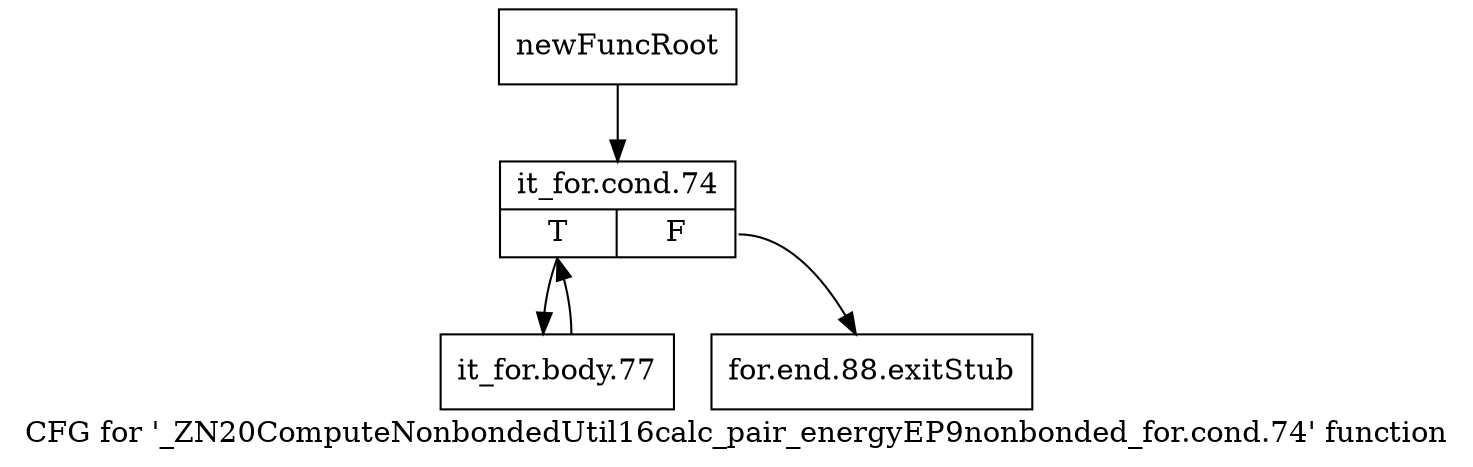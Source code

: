 digraph "CFG for '_ZN20ComputeNonbondedUtil16calc_pair_energyEP9nonbonded_for.cond.74' function" {
	label="CFG for '_ZN20ComputeNonbondedUtil16calc_pair_energyEP9nonbonded_for.cond.74' function";

	Node0x22849b0 [shape=record,label="{newFuncRoot}"];
	Node0x22849b0 -> Node0x2284a50;
	Node0x2284a00 [shape=record,label="{for.end.88.exitStub}"];
	Node0x2284a50 [shape=record,label="{it_for.cond.74|{<s0>T|<s1>F}}"];
	Node0x2284a50:s0 -> Node0x2284aa0;
	Node0x2284a50:s1 -> Node0x2284a00;
	Node0x2284aa0 [shape=record,label="{it_for.body.77}"];
	Node0x2284aa0 -> Node0x2284a50;
}
